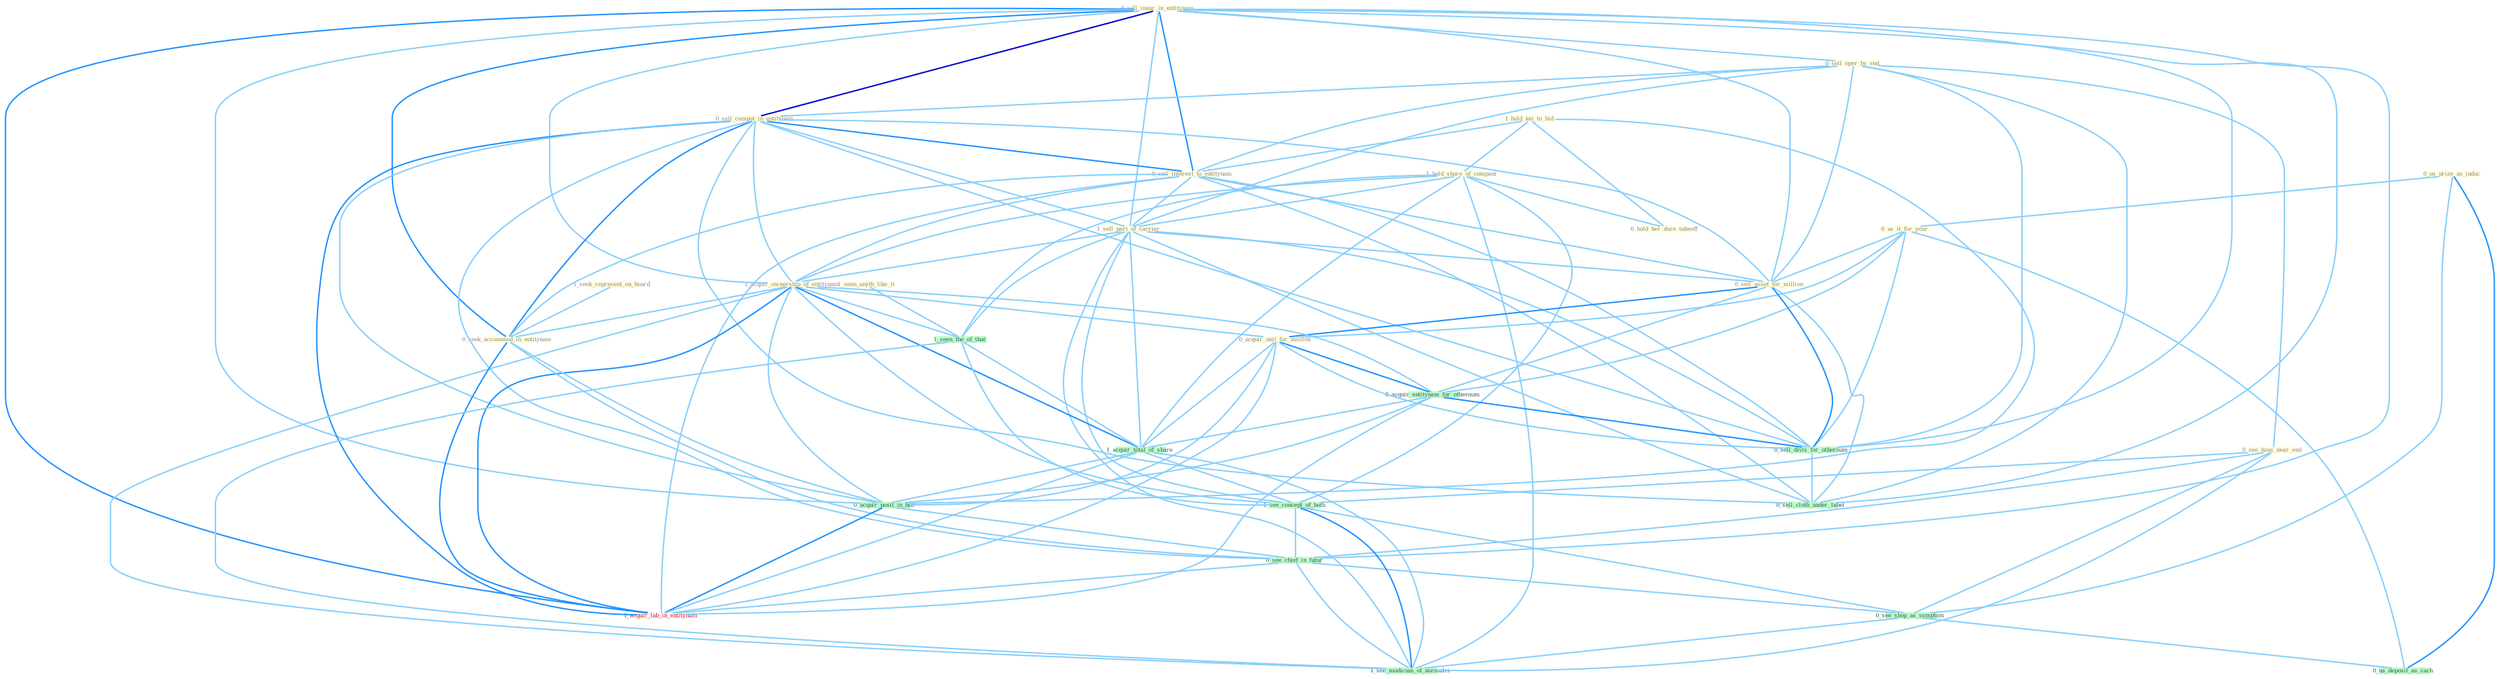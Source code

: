 Graph G{ 
    node
    [shape=polygon,style=filled,width=.5,height=.06,color="#BDFCC9",fixedsize=true,fontsize=4,
    fontcolor="#2f4f4f"];
    {node
    [color="#ffffe0", fontcolor="#8b7d6b"] "1_seen_anyth_like_it " "1_hold_kei_to_bid " "1_seek_represent_on_board " "0_sell_insur_in_entitynam " "0_sell_oper_by_end " "0_us_prize_as_induc " "1_hold_share_of_compani " "0_us_it_for_year " "0_sell_comput_in_entitynam " "0_sell_interest_to_entitynam " "1_sell_part_of_carrier " "0_see_hous_near_end " "0_sell_asset_for_million " "1_acquir_ownership_of_entitynam " "0_acquir_unit_for_million " "0_seek_accommod_in_entitynam " "0_hold_her_dure_takeoff "}
{node [color="#fff0f5", fontcolor="#b22222"] "1_acquir_lab_in_entitynam "}
edge [color="#B0E2FF"];

	"1_seen_anyth_like_it " -- "1_seen_the_of_that " [w="1", color="#87cefa" ];
	"1_hold_kei_to_bid " -- "1_hold_share_of_compani " [w="1", color="#87cefa" ];
	"1_hold_kei_to_bid " -- "0_sell_interest_to_entitynam " [w="1", color="#87cefa" ];
	"1_hold_kei_to_bid " -- "0_hold_her_dure_takeoff " [w="1", color="#87cefa" ];
	"1_hold_kei_to_bid " -- "0_acquir_posit_in_bid " [w="1", color="#87cefa" ];
	"1_seek_represent_on_board " -- "0_seek_accommod_in_entitynam " [w="1", color="#87cefa" ];
	"0_sell_insur_in_entitynam " -- "0_sell_oper_by_end " [w="1", color="#87cefa" ];
	"0_sell_insur_in_entitynam " -- "0_sell_comput_in_entitynam " [w="3", color="#0000cd" , len=0.6];
	"0_sell_insur_in_entitynam " -- "0_sell_interest_to_entitynam " [w="2", color="#1e90ff" , len=0.8];
	"0_sell_insur_in_entitynam " -- "1_sell_part_of_carrier " [w="1", color="#87cefa" ];
	"0_sell_insur_in_entitynam " -- "0_sell_asset_for_million " [w="1", color="#87cefa" ];
	"0_sell_insur_in_entitynam " -- "1_acquir_ownership_of_entitynam " [w="1", color="#87cefa" ];
	"0_sell_insur_in_entitynam " -- "0_seek_accommod_in_entitynam " [w="2", color="#1e90ff" , len=0.8];
	"0_sell_insur_in_entitynam " -- "0_sell_divis_for_othernum " [w="1", color="#87cefa" ];
	"0_sell_insur_in_entitynam " -- "0_sell_cloth_under_label " [w="1", color="#87cefa" ];
	"0_sell_insur_in_entitynam " -- "0_acquir_posit_in_bid " [w="1", color="#87cefa" ];
	"0_sell_insur_in_entitynam " -- "0_see_chief_in_futur " [w="1", color="#87cefa" ];
	"0_sell_insur_in_entitynam " -- "1_acquir_lab_in_entitynam " [w="2", color="#1e90ff" , len=0.8];
	"0_sell_oper_by_end " -- "0_sell_comput_in_entitynam " [w="1", color="#87cefa" ];
	"0_sell_oper_by_end " -- "0_sell_interest_to_entitynam " [w="1", color="#87cefa" ];
	"0_sell_oper_by_end " -- "1_sell_part_of_carrier " [w="1", color="#87cefa" ];
	"0_sell_oper_by_end " -- "0_see_hous_near_end " [w="1", color="#87cefa" ];
	"0_sell_oper_by_end " -- "0_sell_asset_for_million " [w="1", color="#87cefa" ];
	"0_sell_oper_by_end " -- "0_sell_divis_for_othernum " [w="1", color="#87cefa" ];
	"0_sell_oper_by_end " -- "0_sell_cloth_under_label " [w="1", color="#87cefa" ];
	"0_us_prize_as_induc " -- "0_us_it_for_year " [w="1", color="#87cefa" ];
	"0_us_prize_as_induc " -- "0_see_shop_as_symptom " [w="1", color="#87cefa" ];
	"0_us_prize_as_induc " -- "0_us_deposit_as_cach " [w="2", color="#1e90ff" , len=0.8];
	"1_hold_share_of_compani " -- "1_sell_part_of_carrier " [w="1", color="#87cefa" ];
	"1_hold_share_of_compani " -- "1_acquir_ownership_of_entitynam " [w="1", color="#87cefa" ];
	"1_hold_share_of_compani " -- "0_hold_her_dure_takeoff " [w="1", color="#87cefa" ];
	"1_hold_share_of_compani " -- "1_seen_the_of_that " [w="1", color="#87cefa" ];
	"1_hold_share_of_compani " -- "1_acquir_total_of_share " [w="1", color="#87cefa" ];
	"1_hold_share_of_compani " -- "1_see_concept_of_both " [w="1", color="#87cefa" ];
	"1_hold_share_of_compani " -- "1_see_modicum_of_normalci " [w="1", color="#87cefa" ];
	"0_us_it_for_year " -- "0_sell_asset_for_million " [w="1", color="#87cefa" ];
	"0_us_it_for_year " -- "0_acquir_unit_for_million " [w="1", color="#87cefa" ];
	"0_us_it_for_year " -- "0_acquir_entitynam_for_othernum " [w="1", color="#87cefa" ];
	"0_us_it_for_year " -- "0_sell_divis_for_othernum " [w="1", color="#87cefa" ];
	"0_us_it_for_year " -- "0_us_deposit_as_cach " [w="1", color="#87cefa" ];
	"0_sell_comput_in_entitynam " -- "0_sell_interest_to_entitynam " [w="2", color="#1e90ff" , len=0.8];
	"0_sell_comput_in_entitynam " -- "1_sell_part_of_carrier " [w="1", color="#87cefa" ];
	"0_sell_comput_in_entitynam " -- "0_sell_asset_for_million " [w="1", color="#87cefa" ];
	"0_sell_comput_in_entitynam " -- "1_acquir_ownership_of_entitynam " [w="1", color="#87cefa" ];
	"0_sell_comput_in_entitynam " -- "0_seek_accommod_in_entitynam " [w="2", color="#1e90ff" , len=0.8];
	"0_sell_comput_in_entitynam " -- "0_sell_divis_for_othernum " [w="1", color="#87cefa" ];
	"0_sell_comput_in_entitynam " -- "0_sell_cloth_under_label " [w="1", color="#87cefa" ];
	"0_sell_comput_in_entitynam " -- "0_acquir_posit_in_bid " [w="1", color="#87cefa" ];
	"0_sell_comput_in_entitynam " -- "0_see_chief_in_futur " [w="1", color="#87cefa" ];
	"0_sell_comput_in_entitynam " -- "1_acquir_lab_in_entitynam " [w="2", color="#1e90ff" , len=0.8];
	"0_sell_interest_to_entitynam " -- "1_sell_part_of_carrier " [w="1", color="#87cefa" ];
	"0_sell_interest_to_entitynam " -- "0_sell_asset_for_million " [w="1", color="#87cefa" ];
	"0_sell_interest_to_entitynam " -- "1_acquir_ownership_of_entitynam " [w="1", color="#87cefa" ];
	"0_sell_interest_to_entitynam " -- "0_seek_accommod_in_entitynam " [w="1", color="#87cefa" ];
	"0_sell_interest_to_entitynam " -- "0_sell_divis_for_othernum " [w="1", color="#87cefa" ];
	"0_sell_interest_to_entitynam " -- "0_sell_cloth_under_label " [w="1", color="#87cefa" ];
	"0_sell_interest_to_entitynam " -- "1_acquir_lab_in_entitynam " [w="1", color="#87cefa" ];
	"1_sell_part_of_carrier " -- "0_sell_asset_for_million " [w="1", color="#87cefa" ];
	"1_sell_part_of_carrier " -- "1_acquir_ownership_of_entitynam " [w="1", color="#87cefa" ];
	"1_sell_part_of_carrier " -- "1_seen_the_of_that " [w="1", color="#87cefa" ];
	"1_sell_part_of_carrier " -- "0_sell_divis_for_othernum " [w="1", color="#87cefa" ];
	"1_sell_part_of_carrier " -- "1_acquir_total_of_share " [w="1", color="#87cefa" ];
	"1_sell_part_of_carrier " -- "0_sell_cloth_under_label " [w="1", color="#87cefa" ];
	"1_sell_part_of_carrier " -- "1_see_concept_of_both " [w="1", color="#87cefa" ];
	"1_sell_part_of_carrier " -- "1_see_modicum_of_normalci " [w="1", color="#87cefa" ];
	"0_see_hous_near_end " -- "1_see_concept_of_both " [w="1", color="#87cefa" ];
	"0_see_hous_near_end " -- "0_see_chief_in_futur " [w="1", color="#87cefa" ];
	"0_see_hous_near_end " -- "0_see_shop_as_symptom " [w="1", color="#87cefa" ];
	"0_see_hous_near_end " -- "1_see_modicum_of_normalci " [w="1", color="#87cefa" ];
	"0_sell_asset_for_million " -- "0_acquir_unit_for_million " [w="2", color="#1e90ff" , len=0.8];
	"0_sell_asset_for_million " -- "0_acquir_entitynam_for_othernum " [w="1", color="#87cefa" ];
	"0_sell_asset_for_million " -- "0_sell_divis_for_othernum " [w="2", color="#1e90ff" , len=0.8];
	"0_sell_asset_for_million " -- "0_sell_cloth_under_label " [w="1", color="#87cefa" ];
	"1_acquir_ownership_of_entitynam " -- "0_acquir_unit_for_million " [w="1", color="#87cefa" ];
	"1_acquir_ownership_of_entitynam " -- "0_seek_accommod_in_entitynam " [w="1", color="#87cefa" ];
	"1_acquir_ownership_of_entitynam " -- "0_acquir_entitynam_for_othernum " [w="1", color="#87cefa" ];
	"1_acquir_ownership_of_entitynam " -- "1_seen_the_of_that " [w="1", color="#87cefa" ];
	"1_acquir_ownership_of_entitynam " -- "1_acquir_total_of_share " [w="2", color="#1e90ff" , len=0.8];
	"1_acquir_ownership_of_entitynam " -- "0_acquir_posit_in_bid " [w="1", color="#87cefa" ];
	"1_acquir_ownership_of_entitynam " -- "1_see_concept_of_both " [w="1", color="#87cefa" ];
	"1_acquir_ownership_of_entitynam " -- "1_acquir_lab_in_entitynam " [w="2", color="#1e90ff" , len=0.8];
	"1_acquir_ownership_of_entitynam " -- "1_see_modicum_of_normalci " [w="1", color="#87cefa" ];
	"0_acquir_unit_for_million " -- "0_acquir_entitynam_for_othernum " [w="2", color="#1e90ff" , len=0.8];
	"0_acquir_unit_for_million " -- "0_sell_divis_for_othernum " [w="1", color="#87cefa" ];
	"0_acquir_unit_for_million " -- "1_acquir_total_of_share " [w="1", color="#87cefa" ];
	"0_acquir_unit_for_million " -- "0_acquir_posit_in_bid " [w="1", color="#87cefa" ];
	"0_acquir_unit_for_million " -- "1_acquir_lab_in_entitynam " [w="1", color="#87cefa" ];
	"0_seek_accommod_in_entitynam " -- "0_acquir_posit_in_bid " [w="1", color="#87cefa" ];
	"0_seek_accommod_in_entitynam " -- "0_see_chief_in_futur " [w="1", color="#87cefa" ];
	"0_seek_accommod_in_entitynam " -- "1_acquir_lab_in_entitynam " [w="2", color="#1e90ff" , len=0.8];
	"0_acquir_entitynam_for_othernum " -- "0_sell_divis_for_othernum " [w="2", color="#1e90ff" , len=0.8];
	"0_acquir_entitynam_for_othernum " -- "1_acquir_total_of_share " [w="1", color="#87cefa" ];
	"0_acquir_entitynam_for_othernum " -- "0_acquir_posit_in_bid " [w="1", color="#87cefa" ];
	"0_acquir_entitynam_for_othernum " -- "1_acquir_lab_in_entitynam " [w="1", color="#87cefa" ];
	"1_seen_the_of_that " -- "1_acquir_total_of_share " [w="1", color="#87cefa" ];
	"1_seen_the_of_that " -- "1_see_concept_of_both " [w="1", color="#87cefa" ];
	"1_seen_the_of_that " -- "1_see_modicum_of_normalci " [w="1", color="#87cefa" ];
	"0_sell_divis_for_othernum " -- "0_sell_cloth_under_label " [w="1", color="#87cefa" ];
	"1_acquir_total_of_share " -- "0_acquir_posit_in_bid " [w="1", color="#87cefa" ];
	"1_acquir_total_of_share " -- "1_see_concept_of_both " [w="1", color="#87cefa" ];
	"1_acquir_total_of_share " -- "1_acquir_lab_in_entitynam " [w="1", color="#87cefa" ];
	"1_acquir_total_of_share " -- "1_see_modicum_of_normalci " [w="1", color="#87cefa" ];
	"0_acquir_posit_in_bid " -- "0_see_chief_in_futur " [w="1", color="#87cefa" ];
	"0_acquir_posit_in_bid " -- "1_acquir_lab_in_entitynam " [w="2", color="#1e90ff" , len=0.8];
	"1_see_concept_of_both " -- "0_see_chief_in_futur " [w="1", color="#87cefa" ];
	"1_see_concept_of_both " -- "0_see_shop_as_symptom " [w="1", color="#87cefa" ];
	"1_see_concept_of_both " -- "1_see_modicum_of_normalci " [w="2", color="#1e90ff" , len=0.8];
	"0_see_chief_in_futur " -- "0_see_shop_as_symptom " [w="1", color="#87cefa" ];
	"0_see_chief_in_futur " -- "1_acquir_lab_in_entitynam " [w="1", color="#87cefa" ];
	"0_see_chief_in_futur " -- "1_see_modicum_of_normalci " [w="1", color="#87cefa" ];
	"0_see_shop_as_symptom " -- "0_us_deposit_as_cach " [w="1", color="#87cefa" ];
	"0_see_shop_as_symptom " -- "1_see_modicum_of_normalci " [w="1", color="#87cefa" ];
}